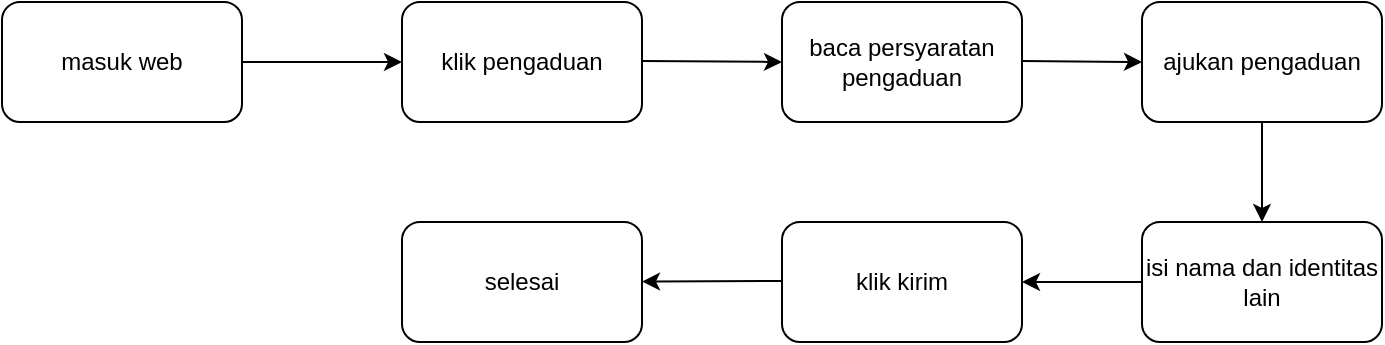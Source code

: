<mxfile version="26.2.13">
  <diagram name="Page-1" id="uiqtQKaPTOD8ebPIvMud">
    <mxGraphModel dx="1428" dy="751" grid="1" gridSize="10" guides="1" tooltips="1" connect="1" arrows="1" fold="1" page="1" pageScale="1" pageWidth="850" pageHeight="1100" math="0" shadow="0">
      <root>
        <mxCell id="0" />
        <mxCell id="1" parent="0" />
        <mxCell id="K2zvY_sbPHcRYx3P0A0R-1" value="masuk web" style="rounded=1;whiteSpace=wrap;html=1;" vertex="1" parent="1">
          <mxGeometry x="120" y="120" width="120" height="60" as="geometry" />
        </mxCell>
        <mxCell id="K2zvY_sbPHcRYx3P0A0R-3" value="klik pengaduan" style="rounded=1;whiteSpace=wrap;html=1;" vertex="1" parent="1">
          <mxGeometry x="320" y="120" width="120" height="60" as="geometry" />
        </mxCell>
        <mxCell id="K2zvY_sbPHcRYx3P0A0R-4" value="baca persyaratan pengaduan" style="rounded=1;whiteSpace=wrap;html=1;" vertex="1" parent="1">
          <mxGeometry x="510" y="120" width="120" height="60" as="geometry" />
        </mxCell>
        <mxCell id="K2zvY_sbPHcRYx3P0A0R-5" value="ajukan pengaduan" style="rounded=1;whiteSpace=wrap;html=1;" vertex="1" parent="1">
          <mxGeometry x="690" y="120" width="120" height="60" as="geometry" />
        </mxCell>
        <mxCell id="K2zvY_sbPHcRYx3P0A0R-6" value="isi nama dan identitas lain" style="rounded=1;whiteSpace=wrap;html=1;" vertex="1" parent="1">
          <mxGeometry x="690" y="230" width="120" height="60" as="geometry" />
        </mxCell>
        <mxCell id="K2zvY_sbPHcRYx3P0A0R-7" value="klik kirim" style="rounded=1;whiteSpace=wrap;html=1;" vertex="1" parent="1">
          <mxGeometry x="510" y="230" width="120" height="60" as="geometry" />
        </mxCell>
        <mxCell id="K2zvY_sbPHcRYx3P0A0R-8" value="selesai" style="rounded=1;whiteSpace=wrap;html=1;" vertex="1" parent="1">
          <mxGeometry x="320" y="230" width="120" height="60" as="geometry" />
        </mxCell>
        <mxCell id="K2zvY_sbPHcRYx3P0A0R-10" value="" style="endArrow=classic;html=1;rounded=0;entryX=0;entryY=0.5;entryDx=0;entryDy=0;exitX=1;exitY=0.5;exitDx=0;exitDy=0;" edge="1" parent="1" source="K2zvY_sbPHcRYx3P0A0R-1" target="K2zvY_sbPHcRYx3P0A0R-3">
          <mxGeometry width="50" height="50" relative="1" as="geometry">
            <mxPoint x="260" y="160" as="sourcePoint" />
            <mxPoint x="320" y="50" as="targetPoint" />
          </mxGeometry>
        </mxCell>
        <mxCell id="K2zvY_sbPHcRYx3P0A0R-11" value="" style="endArrow=classic;html=1;rounded=0;exitX=1;exitY=0.5;exitDx=0;exitDy=0;" edge="1" parent="1">
          <mxGeometry width="50" height="50" relative="1" as="geometry">
            <mxPoint x="440" y="149.5" as="sourcePoint" />
            <mxPoint x="510" y="150" as="targetPoint" />
          </mxGeometry>
        </mxCell>
        <mxCell id="K2zvY_sbPHcRYx3P0A0R-12" value="" style="endArrow=classic;html=1;rounded=0;exitX=1;exitY=0.5;exitDx=0;exitDy=0;entryX=0;entryY=0.5;entryDx=0;entryDy=0;" edge="1" parent="1" target="K2zvY_sbPHcRYx3P0A0R-5">
          <mxGeometry width="50" height="50" relative="1" as="geometry">
            <mxPoint x="630" y="149.5" as="sourcePoint" />
            <mxPoint x="700" y="150" as="targetPoint" />
          </mxGeometry>
        </mxCell>
        <mxCell id="K2zvY_sbPHcRYx3P0A0R-16" value="" style="endArrow=classic;html=1;rounded=0;entryX=0.5;entryY=0;entryDx=0;entryDy=0;" edge="1" parent="1" source="K2zvY_sbPHcRYx3P0A0R-5" target="K2zvY_sbPHcRYx3P0A0R-6">
          <mxGeometry width="50" height="50" relative="1" as="geometry">
            <mxPoint x="750" y="230" as="sourcePoint" />
            <mxPoint x="750" y="250.711" as="targetPoint" />
          </mxGeometry>
        </mxCell>
        <mxCell id="K2zvY_sbPHcRYx3P0A0R-17" value="" style="endArrow=classic;html=1;rounded=0;entryX=1;entryY=0.5;entryDx=0;entryDy=0;exitX=0;exitY=0.5;exitDx=0;exitDy=0;" edge="1" parent="1" source="K2zvY_sbPHcRYx3P0A0R-6" target="K2zvY_sbPHcRYx3P0A0R-7">
          <mxGeometry width="50" height="50" relative="1" as="geometry">
            <mxPoint x="630" y="310" as="sourcePoint" />
            <mxPoint x="700.711" y="260" as="targetPoint" />
          </mxGeometry>
        </mxCell>
        <mxCell id="K2zvY_sbPHcRYx3P0A0R-18" value="" style="endArrow=classic;html=1;rounded=0;exitX=0;exitY=0.5;exitDx=0;exitDy=0;" edge="1" parent="1" target="K2zvY_sbPHcRYx3P0A0R-8">
          <mxGeometry width="50" height="50" relative="1" as="geometry">
            <mxPoint x="510" y="259.5" as="sourcePoint" />
            <mxPoint x="450" y="259.5" as="targetPoint" />
          </mxGeometry>
        </mxCell>
      </root>
    </mxGraphModel>
  </diagram>
</mxfile>
